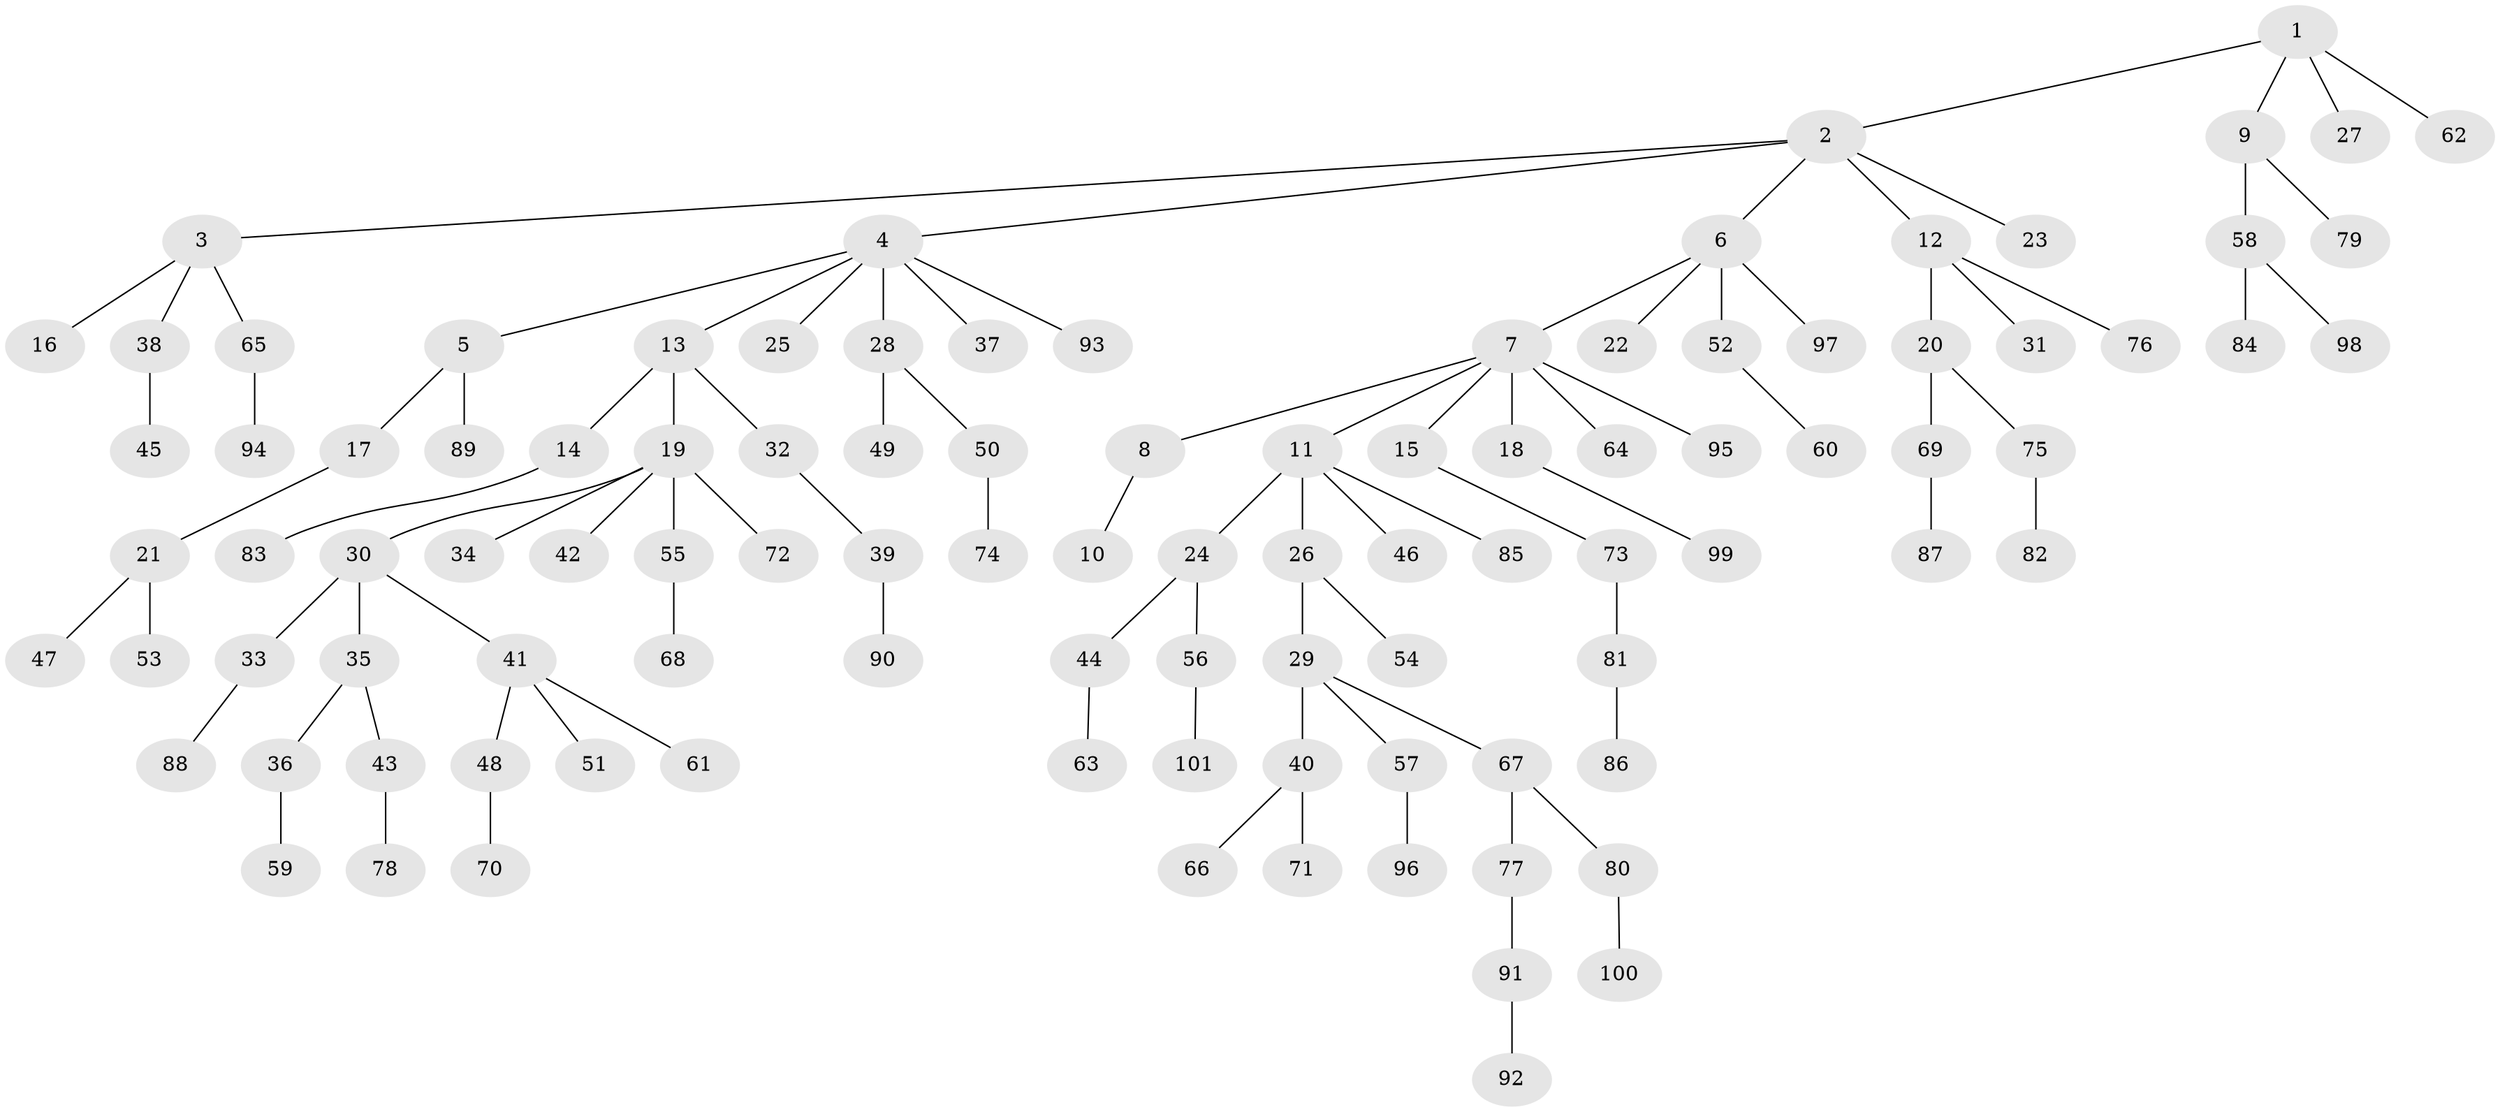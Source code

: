 // Generated by graph-tools (version 1.1) at 2025/50/03/09/25 03:50:15]
// undirected, 101 vertices, 100 edges
graph export_dot {
graph [start="1"]
  node [color=gray90,style=filled];
  1;
  2;
  3;
  4;
  5;
  6;
  7;
  8;
  9;
  10;
  11;
  12;
  13;
  14;
  15;
  16;
  17;
  18;
  19;
  20;
  21;
  22;
  23;
  24;
  25;
  26;
  27;
  28;
  29;
  30;
  31;
  32;
  33;
  34;
  35;
  36;
  37;
  38;
  39;
  40;
  41;
  42;
  43;
  44;
  45;
  46;
  47;
  48;
  49;
  50;
  51;
  52;
  53;
  54;
  55;
  56;
  57;
  58;
  59;
  60;
  61;
  62;
  63;
  64;
  65;
  66;
  67;
  68;
  69;
  70;
  71;
  72;
  73;
  74;
  75;
  76;
  77;
  78;
  79;
  80;
  81;
  82;
  83;
  84;
  85;
  86;
  87;
  88;
  89;
  90;
  91;
  92;
  93;
  94;
  95;
  96;
  97;
  98;
  99;
  100;
  101;
  1 -- 2;
  1 -- 9;
  1 -- 27;
  1 -- 62;
  2 -- 3;
  2 -- 4;
  2 -- 6;
  2 -- 12;
  2 -- 23;
  3 -- 16;
  3 -- 38;
  3 -- 65;
  4 -- 5;
  4 -- 13;
  4 -- 25;
  4 -- 28;
  4 -- 37;
  4 -- 93;
  5 -- 17;
  5 -- 89;
  6 -- 7;
  6 -- 22;
  6 -- 52;
  6 -- 97;
  7 -- 8;
  7 -- 11;
  7 -- 15;
  7 -- 18;
  7 -- 64;
  7 -- 95;
  8 -- 10;
  9 -- 58;
  9 -- 79;
  11 -- 24;
  11 -- 26;
  11 -- 46;
  11 -- 85;
  12 -- 20;
  12 -- 31;
  12 -- 76;
  13 -- 14;
  13 -- 19;
  13 -- 32;
  14 -- 83;
  15 -- 73;
  17 -- 21;
  18 -- 99;
  19 -- 30;
  19 -- 34;
  19 -- 42;
  19 -- 55;
  19 -- 72;
  20 -- 69;
  20 -- 75;
  21 -- 47;
  21 -- 53;
  24 -- 44;
  24 -- 56;
  26 -- 29;
  26 -- 54;
  28 -- 49;
  28 -- 50;
  29 -- 40;
  29 -- 57;
  29 -- 67;
  30 -- 33;
  30 -- 35;
  30 -- 41;
  32 -- 39;
  33 -- 88;
  35 -- 36;
  35 -- 43;
  36 -- 59;
  38 -- 45;
  39 -- 90;
  40 -- 66;
  40 -- 71;
  41 -- 48;
  41 -- 51;
  41 -- 61;
  43 -- 78;
  44 -- 63;
  48 -- 70;
  50 -- 74;
  52 -- 60;
  55 -- 68;
  56 -- 101;
  57 -- 96;
  58 -- 84;
  58 -- 98;
  65 -- 94;
  67 -- 77;
  67 -- 80;
  69 -- 87;
  73 -- 81;
  75 -- 82;
  77 -- 91;
  80 -- 100;
  81 -- 86;
  91 -- 92;
}

